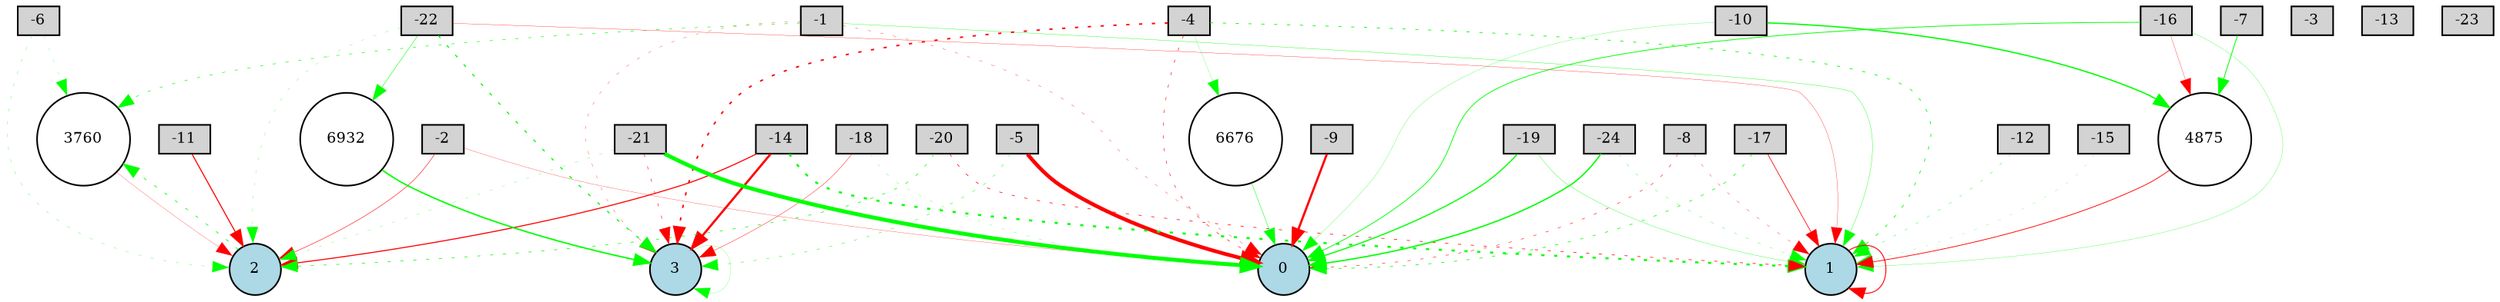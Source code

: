 digraph {
	node [fontsize=9 height=0.2 shape=circle width=0.2]
	-1 [fillcolor=lightgray shape=box style=filled]
	-2 [fillcolor=lightgray shape=box style=filled]
	-3 [fillcolor=lightgray shape=box style=filled]
	-4 [fillcolor=lightgray shape=box style=filled]
	-5 [fillcolor=lightgray shape=box style=filled]
	-6 [fillcolor=lightgray shape=box style=filled]
	-7 [fillcolor=lightgray shape=box style=filled]
	-8 [fillcolor=lightgray shape=box style=filled]
	-9 [fillcolor=lightgray shape=box style=filled]
	-10 [fillcolor=lightgray shape=box style=filled]
	-11 [fillcolor=lightgray shape=box style=filled]
	-12 [fillcolor=lightgray shape=box style=filled]
	-13 [fillcolor=lightgray shape=box style=filled]
	-14 [fillcolor=lightgray shape=box style=filled]
	-15 [fillcolor=lightgray shape=box style=filled]
	-16 [fillcolor=lightgray shape=box style=filled]
	-17 [fillcolor=lightgray shape=box style=filled]
	-18 [fillcolor=lightgray shape=box style=filled]
	-19 [fillcolor=lightgray shape=box style=filled]
	-20 [fillcolor=lightgray shape=box style=filled]
	-21 [fillcolor=lightgray shape=box style=filled]
	-22 [fillcolor=lightgray shape=box style=filled]
	-23 [fillcolor=lightgray shape=box style=filled]
	-24 [fillcolor=lightgray shape=box style=filled]
	0 [fillcolor=lightblue style=filled]
	1 [fillcolor=lightblue style=filled]
	2 [fillcolor=lightblue style=filled]
	3 [fillcolor=lightblue style=filled]
	4875 [fillcolor=white style=filled]
	3760 [fillcolor=white style=filled]
	6676 [fillcolor=white style=filled]
	6932 [fillcolor=white style=filled]
	-20 -> 2 [color=green penwidth=0.37096558303082006 style=dotted]
	-1 -> 0 [color=red penwidth=0.17268410133125028 style=dotted]
	6932 -> 3 [color=green penwidth=0.8851518920083049 style=solid]
	-24 -> 1 [color=green penwidth=0.17644365512044338 style=dotted]
	-17 -> 0 [color=green penwidth=0.3857425672184527 style=dotted]
	3760 -> 2 [color=red penwidth=0.1311923000783993 style=solid]
	4875 -> 1 [color=red penwidth=0.4497291458104521 style=solid]
	-8 -> 1 [color=red penwidth=0.18290456778273712 style=dotted]
	-6 -> 3760 [color=green penwidth=0.1162012632388658 style=dotted]
	-17 -> 1 [color=red penwidth=0.4068593665521716 style=solid]
	-10 -> 0 [color=green penwidth=0.14071871178376516 style=solid]
	-2 -> 0 [color=red penwidth=0.1404485932980455 style=solid]
	2 -> 3760 [color=green penwidth=0.42325765862914144 style=dotted]
	-1 -> 1 [color=green penwidth=0.19322706543879437 style=solid]
	-7 -> 4875 [color=green penwidth=0.4997516057487771 style=solid]
	3 -> 3 [color=green penwidth=0.10645634981455528 style=solid]
	-14 -> 2 [color=red penwidth=0.6555621021580197 style=solid]
	-12 -> 1 [color=green penwidth=0.20069565852994553 style=dotted]
	-15 -> 1 [color=green penwidth=0.11428979492719464 style=dotted]
	-4 -> 3 [color=red penwidth=0.9314025594887706 style=dotted]
	6676 -> 0 [color=green penwidth=0.25464477736507923 style=solid]
	-21 -> 0 [color=green penwidth=2.463062076625177 style=solid]
	-4 -> 6676 [color=green penwidth=0.12132653628150394 style=solid]
	-22 -> 1 [color=red penwidth=0.16464397283689186 style=solid]
	-10 -> 4875 [color=green penwidth=0.796880480784529 style=solid]
	1 -> 1 [color=red penwidth=0.5551375639429218 style=solid]
	-5 -> 0 [color=red penwidth=2.3593688425865778 style=solid]
	-19 -> 1 [color=green penwidth=0.17577563641536714 style=solid]
	-14 -> 3 [color=red penwidth=1.3695868133038223 style=solid]
	-2 -> 2 [color=red penwidth=0.28537634737360407 style=solid]
	-16 -> 4875 [color=red penwidth=0.1670834054275885 style=solid]
	-21 -> 3 [color=red penwidth=0.3013647530828597 style=dotted]
	-16 -> 1 [color=green penwidth=0.15021235986877324 style=solid]
	-9 -> 0 [color=red penwidth=1.3619044619750025 style=solid]
	-1 -> 3760 [color=green penwidth=0.32441996711926746 style=dotted]
	-4 -> 0 [color=red penwidth=0.30359226935831596 style=dotted]
	-18 -> 3 [color=red penwidth=0.21563362737671082 style=solid]
	-5 -> 3 [color=green penwidth=0.24411880918385728 style=dotted]
	-19 -> 0 [color=green penwidth=0.7167055413366726 style=solid]
	-22 -> 2 [color=green penwidth=0.13343012996802217 style=dotted]
	-20 -> 1 [color=red penwidth=0.37524930155099223 style=dotted]
	-1 -> 3 [color=red penwidth=0.16353778602954788 style=dotted]
	-21 -> 2 [color=green penwidth=0.13647124172822428 style=dotted]
	-24 -> 0 [color=green penwidth=0.8189008426446573 style=solid]
	-11 -> 2 [color=red penwidth=0.6554422702041915 style=solid]
	-6 -> 2 [color=green penwidth=0.15565316527749073 style=dotted]
	-16 -> 0 [color=green penwidth=0.47023282679660405 style=solid]
	-4 -> 1 [color=green penwidth=0.4479354293245822 style=dotted]
	-18 -> 0 [color=green penwidth=0.13840546362646805 style=dotted]
	-8 -> 0 [color=red penwidth=0.28255936819003924 style=dotted]
	-22 -> 3 [color=green penwidth=0.7045138082065516 style=dotted]
	-14 -> 1 [color=green penwidth=1.2588168405598488 style=dotted]
	-22 -> 6932 [color=green penwidth=0.27430006937752893 style=solid]
}
